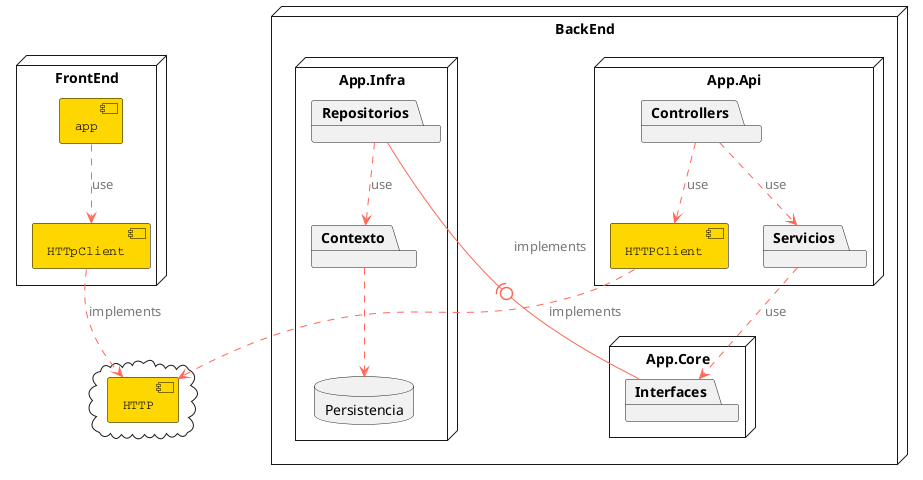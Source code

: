 @startuml

skinparam interface {
  backgroundColor RosyBrown
  borderColor orange
}

skinparam component {
  FontSize 13
  BackgroundColor<<Apache>> Red
  BorderColor<<Apache>> #FF6655
  FontName Courier
  BorderColor black
  BackgroundColor gold
  ArrowFontName Impact
  ArrowColor #FF6655
  ArrowFontColor #777777
}

node "BackEnd"{

  node "App.Api" {
    package "Controllers"{
    }
    Controllers ..> Servicios : use
    Controllers ..> [HTTPClient] : use
  }

  node "App.Core" {
    package "Interfaces"{
    }
    package "Servicios"{
    }
    Servicios ..> Interfaces : use
  }
  
  node "App.Infra" {
    package "Contexto"{
    }
    package "Repositorios"{
    }
    Repositorios --(0- Interfaces : implements
    Repositorios ..> Contexto : use
    Contexto ..> Persistencia
  }
}

node "FrontEnd" {
  [app] ..> [HTTpClient] : use
}

cloud {
  [HTTPClient] ..> [HTTP] : implements
  [HTTpClient] ..> [HTTP]  : implements
}

database "Persistencia" {
}

@enduml